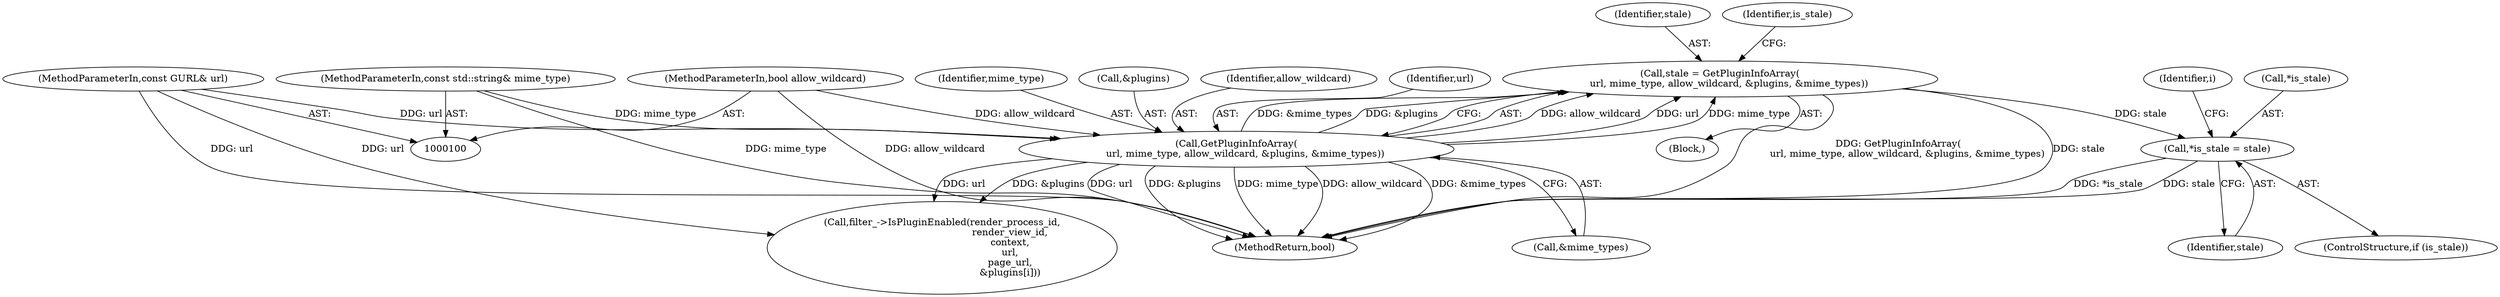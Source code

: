 digraph "0_Chrome_ac8bd041b81e46e4e4fcd5021aaa5499703952e6_4@pointer" {
"1000135" [label="(Call,*is_stale = stale)"];
"1000123" [label="(Call,stale = GetPluginInfoArray(\n      url, mime_type, allow_wildcard, &plugins, &mime_types))"];
"1000125" [label="(Call,GetPluginInfoArray(\n      url, mime_type, allow_wildcard, &plugins, &mime_types))"];
"1000104" [label="(MethodParameterIn,const GURL& url)"];
"1000106" [label="(MethodParameterIn,const std::string& mime_type)"];
"1000107" [label="(MethodParameterIn,bool allow_wildcard)"];
"1000142" [label="(Identifier,i)"];
"1000111" [label="(Block,)"];
"1000125" [label="(Call,GetPluginInfoArray(\n      url, mime_type, allow_wildcard, &plugins, &mime_types))"];
"1000138" [label="(Identifier,stale)"];
"1000106" [label="(MethodParameterIn,const std::string& mime_type)"];
"1000136" [label="(Call,*is_stale)"];
"1000127" [label="(Identifier,mime_type)"];
"1000124" [label="(Identifier,stale)"];
"1000133" [label="(ControlStructure,if (is_stale))"];
"1000135" [label="(Call,*is_stale = stale)"];
"1000129" [label="(Call,&plugins)"];
"1000123" [label="(Call,stale = GetPluginInfoArray(\n      url, mime_type, allow_wildcard, &plugins, &mime_types))"];
"1000131" [label="(Call,&mime_types)"];
"1000128" [label="(Identifier,allow_wildcard)"];
"1000183" [label="(MethodReturn,bool)"];
"1000107" [label="(MethodParameterIn,bool allow_wildcard)"];
"1000134" [label="(Identifier,is_stale)"];
"1000154" [label="(Call,filter_->IsPluginEnabled(render_process_id,\n                                             render_view_id,\n                                             context,\n                                             url,\n                                             page_url,\n                                             &plugins[i]))"];
"1000126" [label="(Identifier,url)"];
"1000104" [label="(MethodParameterIn,const GURL& url)"];
"1000135" -> "1000133"  [label="AST: "];
"1000135" -> "1000138"  [label="CFG: "];
"1000136" -> "1000135"  [label="AST: "];
"1000138" -> "1000135"  [label="AST: "];
"1000142" -> "1000135"  [label="CFG: "];
"1000135" -> "1000183"  [label="DDG: *is_stale"];
"1000135" -> "1000183"  [label="DDG: stale"];
"1000123" -> "1000135"  [label="DDG: stale"];
"1000123" -> "1000111"  [label="AST: "];
"1000123" -> "1000125"  [label="CFG: "];
"1000124" -> "1000123"  [label="AST: "];
"1000125" -> "1000123"  [label="AST: "];
"1000134" -> "1000123"  [label="CFG: "];
"1000123" -> "1000183"  [label="DDG: GetPluginInfoArray(\n      url, mime_type, allow_wildcard, &plugins, &mime_types)"];
"1000123" -> "1000183"  [label="DDG: stale"];
"1000125" -> "1000123"  [label="DDG: allow_wildcard"];
"1000125" -> "1000123"  [label="DDG: url"];
"1000125" -> "1000123"  [label="DDG: mime_type"];
"1000125" -> "1000123"  [label="DDG: &mime_types"];
"1000125" -> "1000123"  [label="DDG: &plugins"];
"1000125" -> "1000131"  [label="CFG: "];
"1000126" -> "1000125"  [label="AST: "];
"1000127" -> "1000125"  [label="AST: "];
"1000128" -> "1000125"  [label="AST: "];
"1000129" -> "1000125"  [label="AST: "];
"1000131" -> "1000125"  [label="AST: "];
"1000125" -> "1000183"  [label="DDG: url"];
"1000125" -> "1000183"  [label="DDG: &plugins"];
"1000125" -> "1000183"  [label="DDG: mime_type"];
"1000125" -> "1000183"  [label="DDG: allow_wildcard"];
"1000125" -> "1000183"  [label="DDG: &mime_types"];
"1000104" -> "1000125"  [label="DDG: url"];
"1000106" -> "1000125"  [label="DDG: mime_type"];
"1000107" -> "1000125"  [label="DDG: allow_wildcard"];
"1000125" -> "1000154"  [label="DDG: url"];
"1000125" -> "1000154"  [label="DDG: &plugins"];
"1000104" -> "1000100"  [label="AST: "];
"1000104" -> "1000183"  [label="DDG: url"];
"1000104" -> "1000154"  [label="DDG: url"];
"1000106" -> "1000100"  [label="AST: "];
"1000106" -> "1000183"  [label="DDG: mime_type"];
"1000107" -> "1000100"  [label="AST: "];
"1000107" -> "1000183"  [label="DDG: allow_wildcard"];
}
